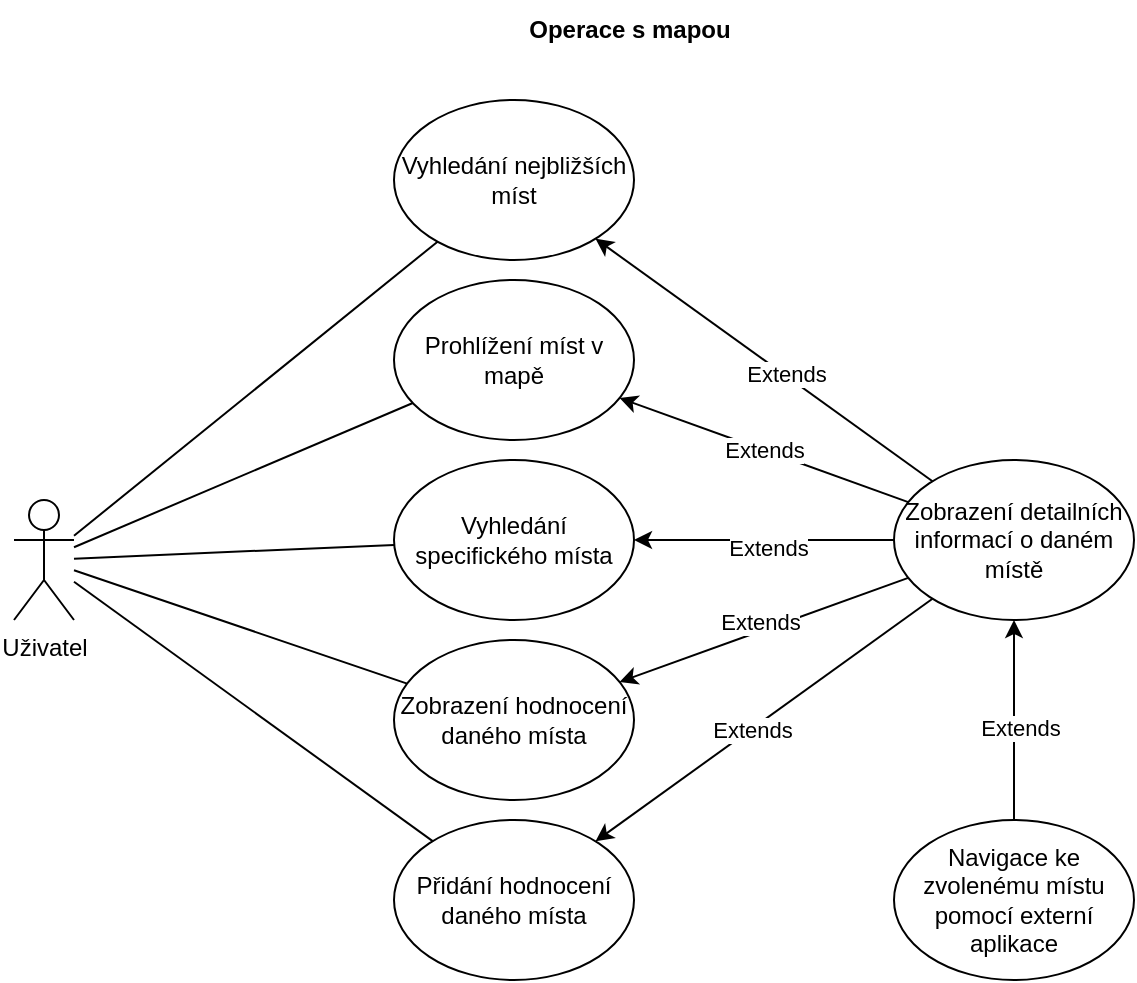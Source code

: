 <mxfile version="22.0.4" type="github">
  <diagram name="Page-1" id="ar8txqppgXneRh88Zr35">
    <mxGraphModel dx="984" dy="596" grid="1" gridSize="10" guides="1" tooltips="1" connect="1" arrows="1" fold="1" page="1" pageScale="1" pageWidth="827" pageHeight="1169" math="0" shadow="0">
      <root>
        <mxCell id="0" />
        <mxCell id="1" parent="0" />
        <mxCell id="9KU4_PYil_mS8nZHiDnI-1" value="Uživatel" style="shape=umlActor;verticalLabelPosition=bottom;verticalAlign=top;html=1;outlineConnect=0;" parent="1" vertex="1">
          <mxGeometry x="90" y="290" width="30" height="60" as="geometry" />
        </mxCell>
        <mxCell id="9KU4_PYil_mS8nZHiDnI-6" value="" style="endArrow=classic;html=1;rounded=0;" parent="1" source="u4afQqhCm6mGfK6JVG1b-4" target="u4afQqhCm6mGfK6JVG1b-2" edge="1">
          <mxGeometry width="50" height="50" relative="1" as="geometry">
            <mxPoint x="540" y="440" as="sourcePoint" />
            <mxPoint x="540" y="360" as="targetPoint" />
          </mxGeometry>
        </mxCell>
        <mxCell id="9KU4_PYil_mS8nZHiDnI-9" value="Extends" style="edgeLabel;html=1;align=center;verticalAlign=middle;resizable=0;points=[];" parent="9KU4_PYil_mS8nZHiDnI-6" vertex="1" connectable="0">
          <mxGeometry x="-0.067" y="-3" relative="1" as="geometry">
            <mxPoint as="offset" />
          </mxGeometry>
        </mxCell>
        <mxCell id="9KU4_PYil_mS8nZHiDnI-7" value="Extends" style="endArrow=classic;html=1;rounded=0;" parent="1" source="u4afQqhCm6mGfK6JVG1b-2" target="u4afQqhCm6mGfK6JVG1b-3" edge="1">
          <mxGeometry width="50" height="50" relative="1" as="geometry">
            <mxPoint x="480" y="330" as="sourcePoint" />
            <mxPoint x="414" y="400" as="targetPoint" />
          </mxGeometry>
        </mxCell>
        <mxCell id="9KU4_PYil_mS8nZHiDnI-8" value="" style="endArrow=classic;html=1;rounded=0;" parent="1" source="u4afQqhCm6mGfK6JVG1b-2" target="u4afQqhCm6mGfK6JVG1b-1" edge="1">
          <mxGeometry width="50" height="50" relative="1" as="geometry">
            <mxPoint x="480" y="330" as="sourcePoint" />
            <mxPoint x="414" y="330" as="targetPoint" />
          </mxGeometry>
        </mxCell>
        <mxCell id="9KU4_PYil_mS8nZHiDnI-10" value="Extends" style="edgeLabel;html=1;align=center;verticalAlign=middle;resizable=0;points=[];" parent="9KU4_PYil_mS8nZHiDnI-8" vertex="1" connectable="0">
          <mxGeometry x="-0.121" y="-1" relative="1" as="geometry">
            <mxPoint as="offset" />
          </mxGeometry>
        </mxCell>
        <mxCell id="9KU4_PYil_mS8nZHiDnI-13" value="" style="endArrow=classic;html=1;rounded=0;" parent="1" source="u4afQqhCm6mGfK6JVG1b-2" target="u4afQqhCm6mGfK6JVG1b-5" edge="1">
          <mxGeometry width="50" height="50" relative="1" as="geometry">
            <mxPoint x="480" y="330" as="sourcePoint" />
            <mxPoint x="414" y="470" as="targetPoint" />
          </mxGeometry>
        </mxCell>
        <mxCell id="9KU4_PYil_mS8nZHiDnI-14" value="Extends" style="edgeLabel;html=1;align=center;verticalAlign=middle;resizable=0;points=[];" parent="9KU4_PYil_mS8nZHiDnI-13" vertex="1" connectable="0">
          <mxGeometry x="-0.022" y="4" relative="1" as="geometry">
            <mxPoint as="offset" />
          </mxGeometry>
        </mxCell>
        <mxCell id="9KU4_PYil_mS8nZHiDnI-15" value="" style="endArrow=none;html=1;rounded=0;" parent="1" source="u4afQqhCm6mGfK6JVG1b-5" target="9KU4_PYil_mS8nZHiDnI-1" edge="1">
          <mxGeometry width="50" height="50" relative="1" as="geometry">
            <mxPoint x="294" y="470" as="sourcePoint" />
            <mxPoint x="290" y="470" as="targetPoint" />
          </mxGeometry>
        </mxCell>
        <mxCell id="9KU4_PYil_mS8nZHiDnI-16" value="" style="endArrow=none;html=1;rounded=0;" parent="1" source="u4afQqhCm6mGfK6JVG1b-3" target="9KU4_PYil_mS8nZHiDnI-1" edge="1">
          <mxGeometry width="50" height="50" relative="1" as="geometry">
            <mxPoint x="294" y="400" as="sourcePoint" />
            <mxPoint x="430" y="320" as="targetPoint" />
          </mxGeometry>
        </mxCell>
        <mxCell id="9KU4_PYil_mS8nZHiDnI-17" value="" style="endArrow=none;html=1;rounded=0;" parent="1" source="u4afQqhCm6mGfK6JVG1b-1" target="9KU4_PYil_mS8nZHiDnI-1" edge="1">
          <mxGeometry width="50" height="50" relative="1" as="geometry">
            <mxPoint x="294" y="330" as="sourcePoint" />
            <mxPoint x="430" y="320" as="targetPoint" />
          </mxGeometry>
        </mxCell>
        <mxCell id="9KU4_PYil_mS8nZHiDnI-18" value="&lt;b&gt;Operace s mapou&lt;/b&gt;" style="text;html=1;strokeColor=none;fillColor=none;align=center;verticalAlign=middle;whiteSpace=wrap;rounded=0;" parent="1" vertex="1">
          <mxGeometry x="340" y="40" width="116" height="30" as="geometry" />
        </mxCell>
        <mxCell id="u4afQqhCm6mGfK6JVG1b-1" value="Vyhledání nejbližších míst" style="ellipse;whiteSpace=wrap;html=1;" vertex="1" parent="1">
          <mxGeometry x="280" y="90" width="120" height="80" as="geometry" />
        </mxCell>
        <mxCell id="u4afQqhCm6mGfK6JVG1b-2" value="Zobrazení detailních informací o daném místě" style="ellipse;whiteSpace=wrap;html=1;" vertex="1" parent="1">
          <mxGeometry x="530" y="270" width="120" height="80" as="geometry" />
        </mxCell>
        <mxCell id="u4afQqhCm6mGfK6JVG1b-3" value="Prohlížení míst v mapě" style="ellipse;whiteSpace=wrap;html=1;" vertex="1" parent="1">
          <mxGeometry x="280" y="180" width="120" height="80" as="geometry" />
        </mxCell>
        <mxCell id="u4afQqhCm6mGfK6JVG1b-4" value="Navigace ke zvolenému místu pomocí externí aplikace" style="ellipse;whiteSpace=wrap;html=1;" vertex="1" parent="1">
          <mxGeometry x="530" y="450" width="120" height="80" as="geometry" />
        </mxCell>
        <mxCell id="u4afQqhCm6mGfK6JVG1b-5" value="Vyhledání specifického místa" style="ellipse;whiteSpace=wrap;html=1;" vertex="1" parent="1">
          <mxGeometry x="280" y="270" width="120" height="80" as="geometry" />
        </mxCell>
        <mxCell id="u4afQqhCm6mGfK6JVG1b-7" value="Zobrazení hodnocení daného místa" style="ellipse;whiteSpace=wrap;html=1;" vertex="1" parent="1">
          <mxGeometry x="280" y="360" width="120" height="80" as="geometry" />
        </mxCell>
        <mxCell id="u4afQqhCm6mGfK6JVG1b-8" value="" style="endArrow=classic;html=1;rounded=0;" edge="1" parent="1" source="u4afQqhCm6mGfK6JVG1b-2" target="u4afQqhCm6mGfK6JVG1b-7">
          <mxGeometry width="50" height="50" relative="1" as="geometry">
            <mxPoint x="390" y="330" as="sourcePoint" />
            <mxPoint x="440" y="280" as="targetPoint" />
          </mxGeometry>
        </mxCell>
        <mxCell id="u4afQqhCm6mGfK6JVG1b-12" value="Extends" style="edgeLabel;html=1;align=center;verticalAlign=middle;resizable=0;points=[];" vertex="1" connectable="0" parent="u4afQqhCm6mGfK6JVG1b-8">
          <mxGeometry x="0.013" y="-5" relative="1" as="geometry">
            <mxPoint as="offset" />
          </mxGeometry>
        </mxCell>
        <mxCell id="u4afQqhCm6mGfK6JVG1b-9" value="" style="endArrow=none;html=1;rounded=0;" edge="1" parent="1" source="9KU4_PYil_mS8nZHiDnI-1" target="u4afQqhCm6mGfK6JVG1b-7">
          <mxGeometry width="50" height="50" relative="1" as="geometry">
            <mxPoint x="390" y="330" as="sourcePoint" />
            <mxPoint x="440" y="280" as="targetPoint" />
          </mxGeometry>
        </mxCell>
        <mxCell id="u4afQqhCm6mGfK6JVG1b-10" value="Přidání hodnocení daného místa" style="ellipse;whiteSpace=wrap;html=1;" vertex="1" parent="1">
          <mxGeometry x="280" y="450" width="120" height="80" as="geometry" />
        </mxCell>
        <mxCell id="u4afQqhCm6mGfK6JVG1b-11" value="" style="endArrow=classic;html=1;rounded=0;" edge="1" parent="1" source="u4afQqhCm6mGfK6JVG1b-2" target="u4afQqhCm6mGfK6JVG1b-10">
          <mxGeometry width="50" height="50" relative="1" as="geometry">
            <mxPoint x="390" y="330" as="sourcePoint" />
            <mxPoint x="440" y="280" as="targetPoint" />
          </mxGeometry>
        </mxCell>
        <mxCell id="u4afQqhCm6mGfK6JVG1b-13" value="Extends" style="edgeLabel;html=1;align=center;verticalAlign=middle;resizable=0;points=[];" vertex="1" connectable="0" parent="u4afQqhCm6mGfK6JVG1b-11">
          <mxGeometry x="0.073" relative="1" as="geometry">
            <mxPoint as="offset" />
          </mxGeometry>
        </mxCell>
        <mxCell id="u4afQqhCm6mGfK6JVG1b-14" value="" style="endArrow=none;html=1;rounded=0;" edge="1" parent="1" source="9KU4_PYil_mS8nZHiDnI-1" target="u4afQqhCm6mGfK6JVG1b-10">
          <mxGeometry width="50" height="50" relative="1" as="geometry">
            <mxPoint x="390" y="330" as="sourcePoint" />
            <mxPoint x="440" y="280" as="targetPoint" />
          </mxGeometry>
        </mxCell>
      </root>
    </mxGraphModel>
  </diagram>
</mxfile>
